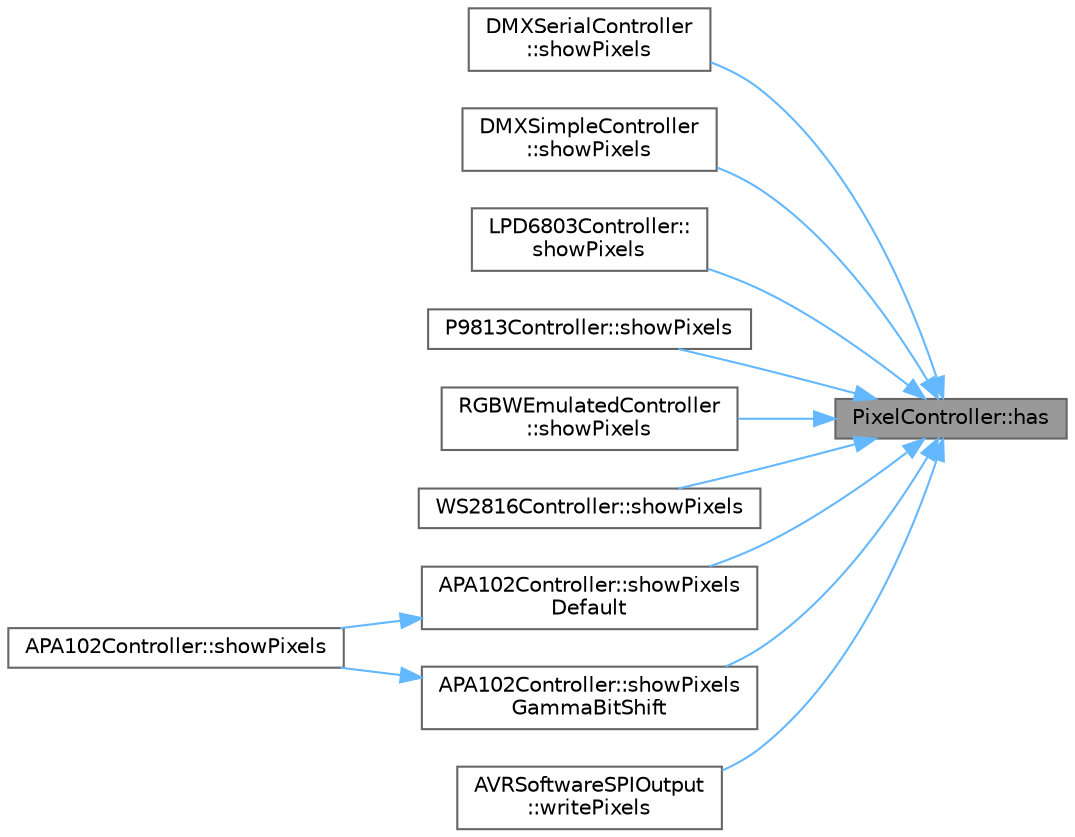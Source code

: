 digraph "PixelController::has"
{
 // LATEX_PDF_SIZE
  bgcolor="transparent";
  edge [fontname=Helvetica,fontsize=10,labelfontname=Helvetica,labelfontsize=10];
  node [fontname=Helvetica,fontsize=10,shape=box,height=0.2,width=0.4];
  rankdir="RL";
  Node1 [id="Node000001",label="PixelController::has",height=0.2,width=0.4,color="gray40", fillcolor="grey60", style="filled", fontcolor="black",tooltip="Do we have n pixels left to process?"];
  Node1 -> Node2 [id="edge1_Node000001_Node000002",dir="back",color="steelblue1",style="solid",tooltip=" "];
  Node2 [id="Node000002",label="DMXSerialController\l::showPixels",height=0.2,width=0.4,color="grey40", fillcolor="white", style="filled",URL="$d9/d0f/class_d_m_x_serial_controller_a861d9beed51cce6441b50398f1eabebf.html#a861d9beed51cce6441b50398f1eabebf",tooltip="Send the LED data to the strip."];
  Node1 -> Node3 [id="edge2_Node000001_Node000003",dir="back",color="steelblue1",style="solid",tooltip=" "];
  Node3 [id="Node000003",label="DMXSimpleController\l::showPixels",height=0.2,width=0.4,color="grey40", fillcolor="white", style="filled",URL="$d0/da7/class_d_m_x_simple_controller_a6744d598f10ba5d97a57df08c46bafab.html#a6744d598f10ba5d97a57df08c46bafab",tooltip="Send the LED data to the strip."];
  Node1 -> Node4 [id="edge3_Node000001_Node000004",dir="back",color="steelblue1",style="solid",tooltip=" "];
  Node4 [id="Node000004",label="LPD6803Controller::\lshowPixels",height=0.2,width=0.4,color="grey40", fillcolor="white", style="filled",URL="$d0/d40/class_l_p_d6803_controller_a35f42384ada050146e6813f0fc766356.html#a35f42384ada050146e6813f0fc766356",tooltip="Send the LED data to the strip."];
  Node1 -> Node5 [id="edge4_Node000001_Node000005",dir="back",color="steelblue1",style="solid",tooltip=" "];
  Node5 [id="Node000005",label="P9813Controller::showPixels",height=0.2,width=0.4,color="grey40", fillcolor="white", style="filled",URL="$d2/dd6/class_p9813_controller_ab7381f0a1850d006f3449d27838b19c5.html#ab7381f0a1850d006f3449d27838b19c5",tooltip="Send the LED data to the strip."];
  Node1 -> Node6 [id="edge5_Node000001_Node000006",dir="back",color="steelblue1",style="solid",tooltip=" "];
  Node6 [id="Node000006",label="RGBWEmulatedController\l::showPixels",height=0.2,width=0.4,color="grey40", fillcolor="white", style="filled",URL="$d5/d83/class_r_g_b_w_emulated_controller_aba9a2f023f2950dbcdf3c2482f765350.html#aba9a2f023f2950dbcdf3c2482f765350",tooltip="Send the LED data to the strip."];
  Node1 -> Node7 [id="edge6_Node000001_Node000007",dir="back",color="steelblue1",style="solid",tooltip=" "];
  Node7 [id="Node000007",label="WS2816Controller::showPixels",height=0.2,width=0.4,color="grey40", fillcolor="white", style="filled",URL="$dd/dbc/class_w_s2816_controller_a7d9891631bb3b4e35dcbb93180ac8a55.html#a7d9891631bb3b4e35dcbb93180ac8a55",tooltip="Send the LED data to the strip."];
  Node1 -> Node8 [id="edge7_Node000001_Node000008",dir="back",color="steelblue1",style="solid",tooltip=" "];
  Node8 [id="Node000008",label="APA102Controller::showPixels\lDefault",height=0.2,width=0.4,color="grey40", fillcolor="white", style="filled",URL="$d4/d96/class_a_p_a102_controller_a632117bec47c6b4ba7e3ed1703478a42.html#a632117bec47c6b4ba7e3ed1703478a42",tooltip=" "];
  Node8 -> Node9 [id="edge8_Node000008_Node000009",dir="back",color="steelblue1",style="solid",tooltip=" "];
  Node9 [id="Node000009",label="APA102Controller::showPixels",height=0.2,width=0.4,color="grey40", fillcolor="white", style="filled",URL="$d4/d96/class_a_p_a102_controller_a523f76b88c07e29cba6c40bd0cefe4b3.html#a523f76b88c07e29cba6c40bd0cefe4b3",tooltip="Send the LED data to the strip."];
  Node1 -> Node10 [id="edge9_Node000001_Node000010",dir="back",color="steelblue1",style="solid",tooltip=" "];
  Node10 [id="Node000010",label="APA102Controller::showPixels\lGammaBitShift",height=0.2,width=0.4,color="grey40", fillcolor="white", style="filled",URL="$d4/d96/class_a_p_a102_controller_a040f761b3d3bb30a9275f96548ec5ef7.html#a040f761b3d3bb30a9275f96548ec5ef7",tooltip=" "];
  Node10 -> Node9 [id="edge10_Node000010_Node000009",dir="back",color="steelblue1",style="solid",tooltip=" "];
  Node1 -> Node11 [id="edge11_Node000001_Node000011",dir="back",color="steelblue1",style="solid",tooltip=" "];
  Node11 [id="Node000011",label="AVRSoftwareSPIOutput\l::writePixels",height=0.2,width=0.4,color="grey40", fillcolor="white", style="filled",URL="$dc/d57/class_a_v_r_software_s_p_i_output_a20772a8fdfa75015731375c36ccb3515.html#a20772a8fdfa75015731375c36ccb3515",tooltip="Write LED pixel data to the SPI interface."];
}
